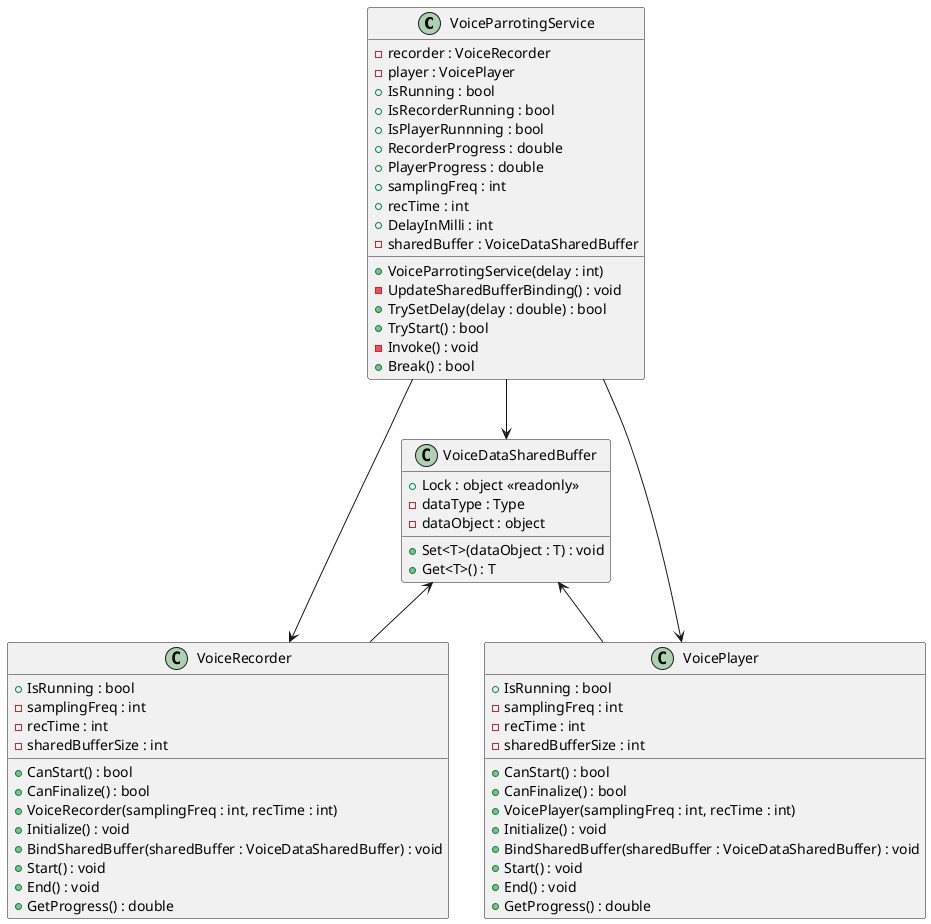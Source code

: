 @startuml VoiceParroting

class VoiceParrotingService
{
- recorder : VoiceRecorder
- player : VoicePlayer
+ IsRunning : bool
+ IsRecorderRunning : bool
+ IsPlayerRunnning : bool
+ RecorderProgress : double
+ PlayerProgress : double
+ samplingFreq : int
+ recTime : int
+ DelayInMilli : int
- sharedBuffer : VoiceDataSharedBuffer
+ VoiceParrotingService(delay : int)
- UpdateSharedBufferBinding() : void
+ TrySetDelay(delay : double) : bool
+ TryStart() : bool
- Invoke() : void
+ Break() : bool
}

VoiceParrotingService --> VoiceDataSharedBuffer
VoiceRecorder -up-> VoiceDataSharedBuffer
VoicePlayer -up-> VoiceDataSharedBuffer
class VoiceDataSharedBuffer 
{
+ Lock : object <<readonly>>
- dataType : Type
- dataObject : object
+ Set<T>(dataObject : T) : void
+ Get<T>() : T
}

VoiceParrotingService --> VoiceRecorder
VoiceParrotingService --> VoicePlayer
class VoiceRecorder
{
+ IsRunning : bool
+ CanStart() : bool
+ CanFinalize() : bool
- samplingFreq : int
- recTime : int
- sharedBufferSize : int
+ VoiceRecorder(samplingFreq : int, recTime : int)
+ Initialize() : void
+ BindSharedBuffer(sharedBuffer : VoiceDataSharedBuffer) : void
+ Start() : void
+ End() : void
+ GetProgress() : double
}

class VoicePlayer
{
+ IsRunning : bool
+ CanStart() : bool
+ CanFinalize() : bool
- samplingFreq : int
- recTime : int
- sharedBufferSize : int
+ VoicePlayer(samplingFreq : int, recTime : int)
+ Initialize() : void
+ BindSharedBuffer(sharedBuffer : VoiceDataSharedBuffer) : void
+ Start() : void
+ End() : void
+ GetProgress() : double
}

@enduml

